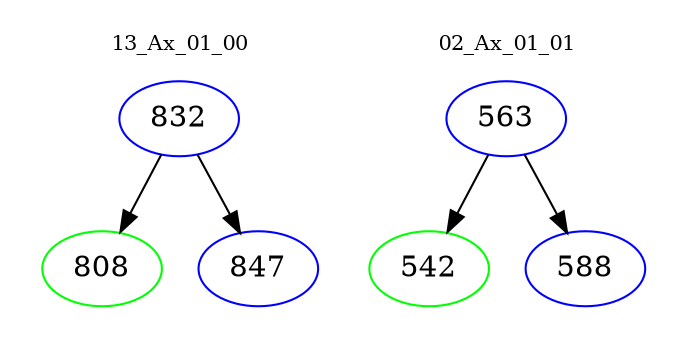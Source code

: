 digraph{
subgraph cluster_0 {
color = white
label = "13_Ax_01_00";
fontsize=10;
T0_832 [label="832", color="blue"]
T0_832 -> T0_808 [color="black"]
T0_808 [label="808", color="green"]
T0_832 -> T0_847 [color="black"]
T0_847 [label="847", color="blue"]
}
subgraph cluster_1 {
color = white
label = "02_Ax_01_01";
fontsize=10;
T1_563 [label="563", color="blue"]
T1_563 -> T1_542 [color="black"]
T1_542 [label="542", color="green"]
T1_563 -> T1_588 [color="black"]
T1_588 [label="588", color="blue"]
}
}
